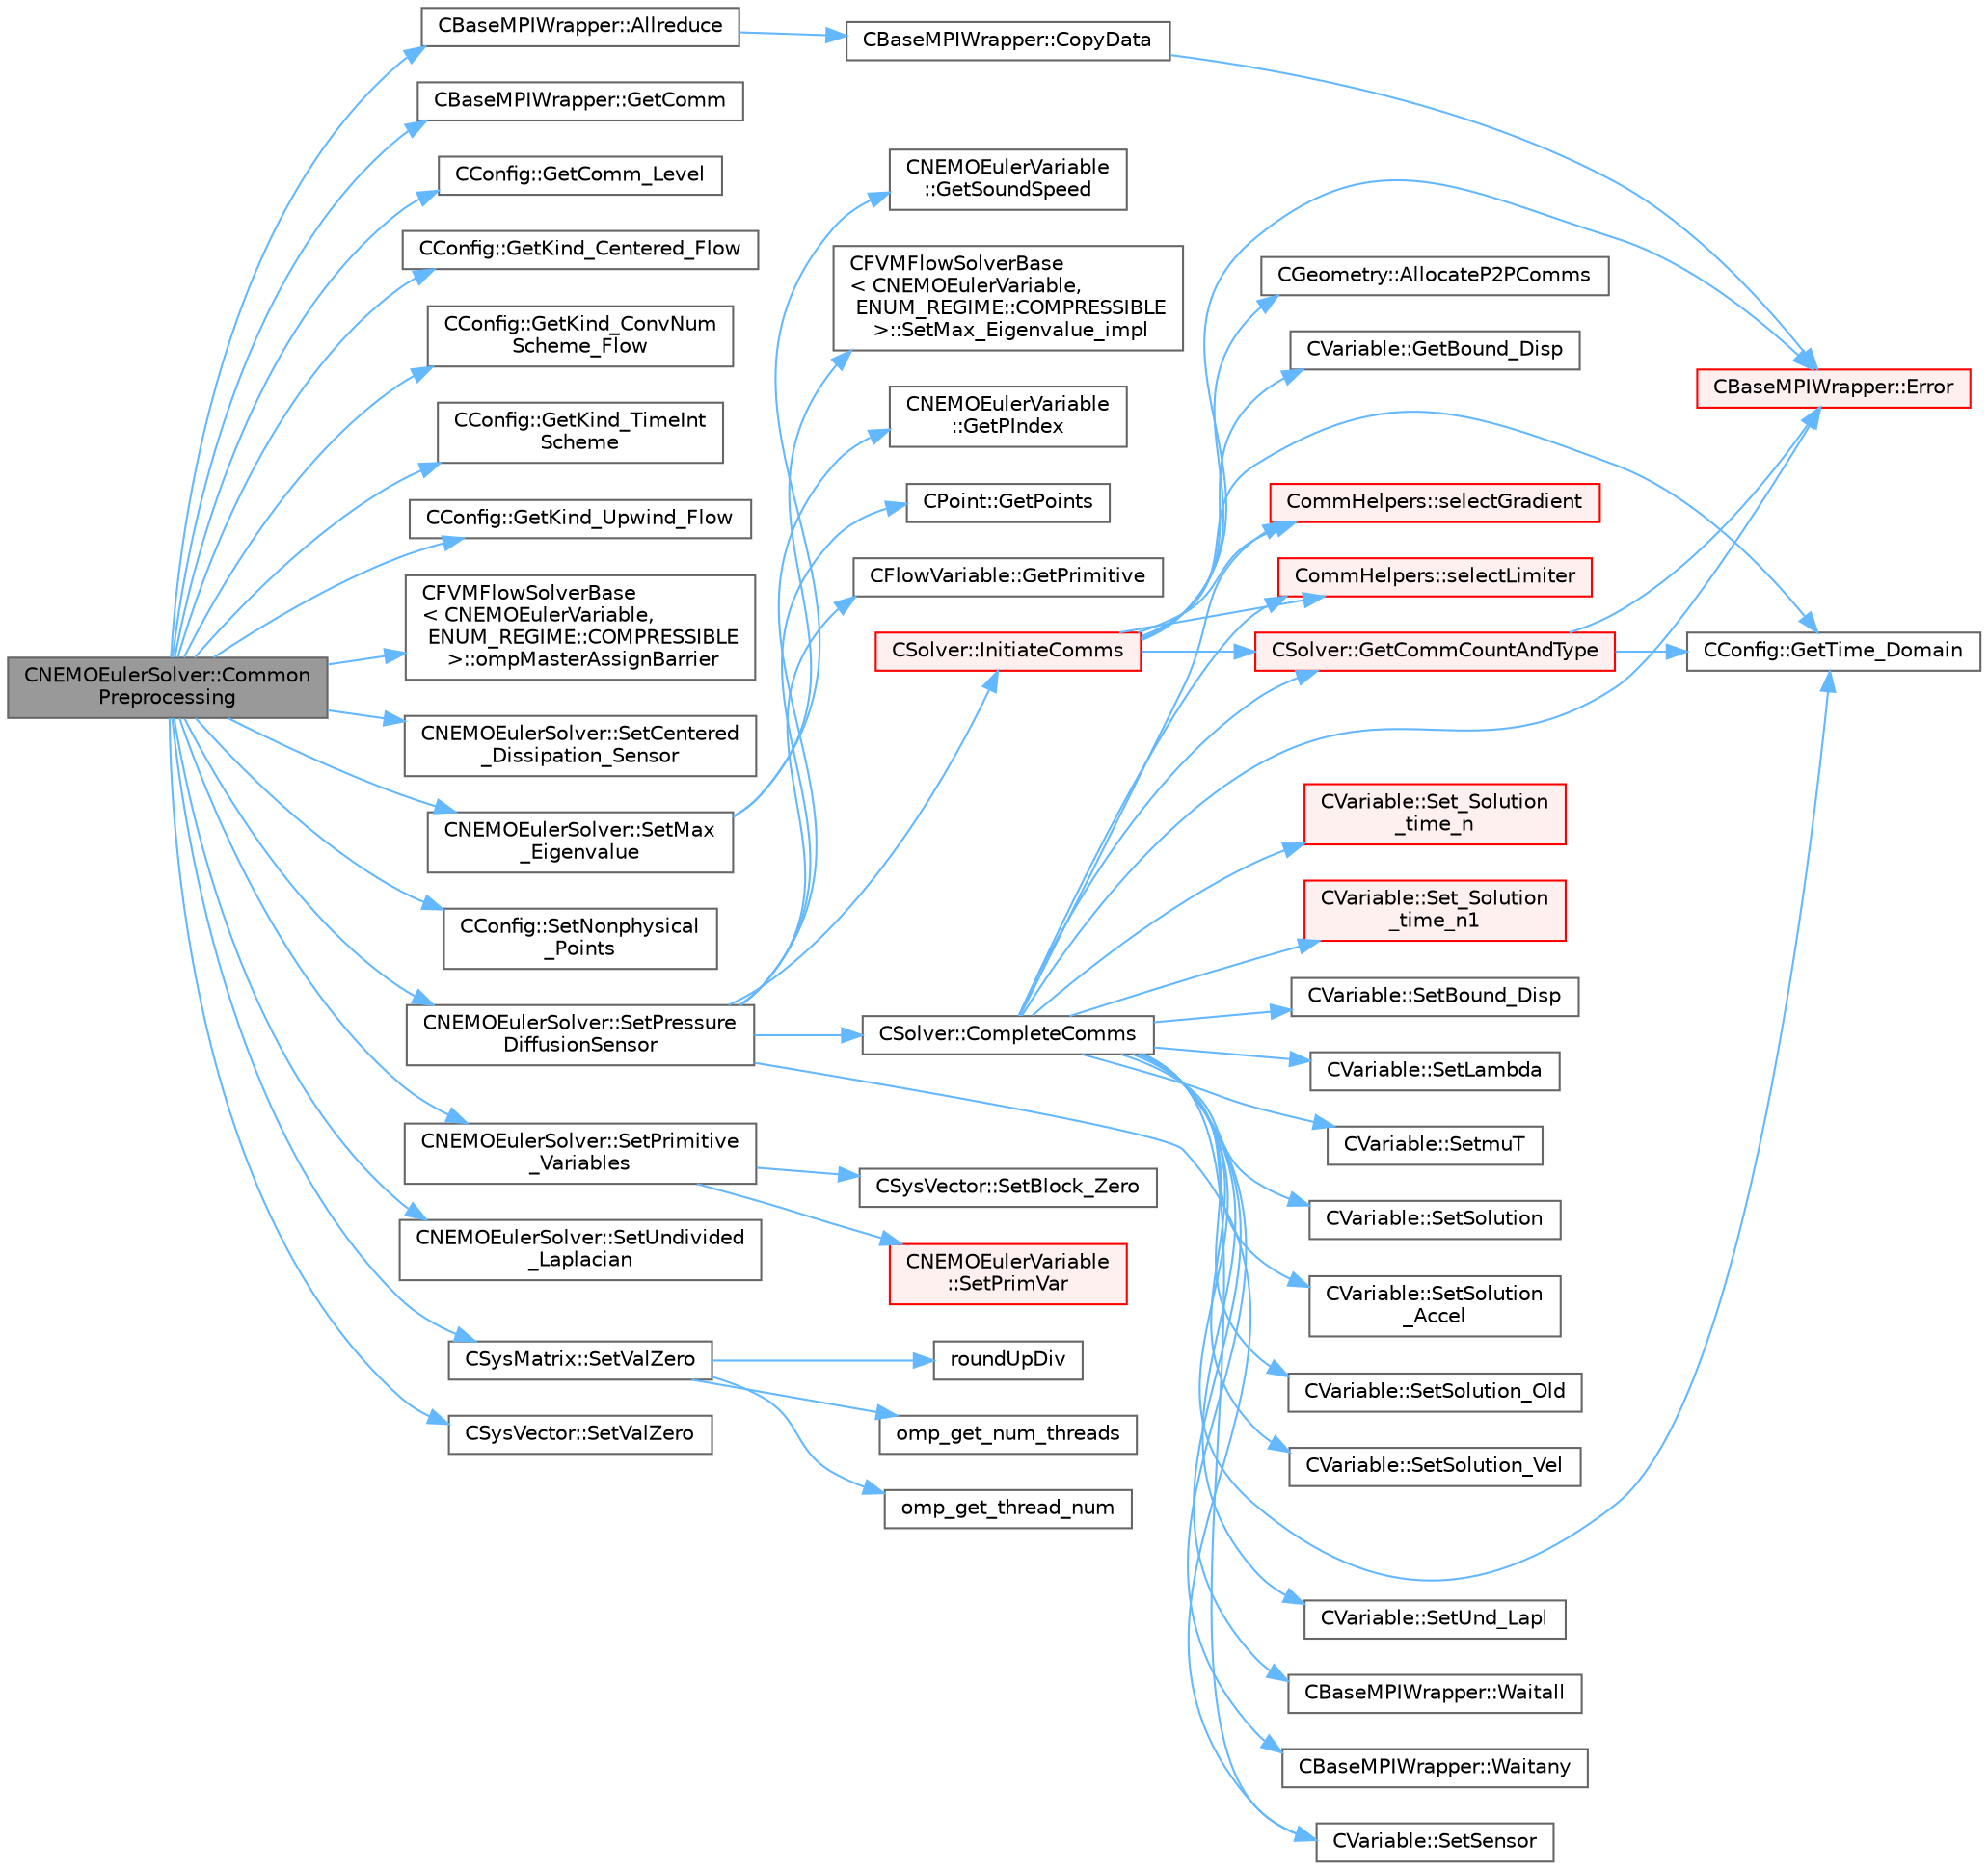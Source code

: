 digraph "CNEMOEulerSolver::CommonPreprocessing"
{
 // LATEX_PDF_SIZE
  bgcolor="transparent";
  edge [fontname=Helvetica,fontsize=10,labelfontname=Helvetica,labelfontsize=10];
  node [fontname=Helvetica,fontsize=10,shape=box,height=0.2,width=0.4];
  rankdir="LR";
  Node1 [id="Node000001",label="CNEMOEulerSolver::Common\lPreprocessing",height=0.2,width=0.4,color="gray40", fillcolor="grey60", style="filled", fontcolor="black",tooltip="Preprocessing actions common to the Euler and NS solvers."];
  Node1 -> Node2 [id="edge1_Node000001_Node000002",color="steelblue1",style="solid",tooltip=" "];
  Node2 [id="Node000002",label="CBaseMPIWrapper::Allreduce",height=0.2,width=0.4,color="grey40", fillcolor="white", style="filled",URL="$classCBaseMPIWrapper.html#a381d4b3738c09d92ee1ae9f89715b541",tooltip=" "];
  Node2 -> Node3 [id="edge2_Node000002_Node000003",color="steelblue1",style="solid",tooltip=" "];
  Node3 [id="Node000003",label="CBaseMPIWrapper::CopyData",height=0.2,width=0.4,color="grey40", fillcolor="white", style="filled",URL="$classCBaseMPIWrapper.html#a3c28692a4cab67ad0f81d18273db3d23",tooltip=" "];
  Node3 -> Node4 [id="edge3_Node000003_Node000004",color="steelblue1",style="solid",tooltip=" "];
  Node4 [id="Node000004",label="CBaseMPIWrapper::Error",height=0.2,width=0.4,color="red", fillcolor="#FFF0F0", style="filled",URL="$classCBaseMPIWrapper.html#a04457c47629bda56704e6a8804833eeb",tooltip=" "];
  Node1 -> Node6 [id="edge4_Node000001_Node000006",color="steelblue1",style="solid",tooltip=" "];
  Node6 [id="Node000006",label="CBaseMPIWrapper::GetComm",height=0.2,width=0.4,color="grey40", fillcolor="white", style="filled",URL="$classCBaseMPIWrapper.html#a8154391fc3522954802889d81d4ef5da",tooltip=" "];
  Node1 -> Node7 [id="edge5_Node000001_Node000007",color="steelblue1",style="solid",tooltip=" "];
  Node7 [id="Node000007",label="CConfig::GetComm_Level",height=0.2,width=0.4,color="grey40", fillcolor="white", style="filled",URL="$classCConfig.html#aa495414133c826e5f6651d4ce82d0ef6",tooltip="Get the level of MPI communications to be performed."];
  Node1 -> Node8 [id="edge6_Node000001_Node000008",color="steelblue1",style="solid",tooltip=" "];
  Node8 [id="Node000008",label="CConfig::GetKind_Centered_Flow",height=0.2,width=0.4,color="grey40", fillcolor="white", style="filled",URL="$classCConfig.html#ac98947febf35f20117815114d9371593",tooltip="Get the kind of center convective numerical scheme for the flow equations."];
  Node1 -> Node9 [id="edge7_Node000001_Node000009",color="steelblue1",style="solid",tooltip=" "];
  Node9 [id="Node000009",label="CConfig::GetKind_ConvNum\lScheme_Flow",height=0.2,width=0.4,color="grey40", fillcolor="white", style="filled",URL="$classCConfig.html#ac664a20b0a09ab14844dc6326290f0a0",tooltip="Get the kind of convective numerical scheme for the flow equations (centered or upwind)."];
  Node1 -> Node10 [id="edge8_Node000001_Node000010",color="steelblue1",style="solid",tooltip=" "];
  Node10 [id="Node000010",label="CConfig::GetKind_TimeInt\lScheme",height=0.2,width=0.4,color="grey40", fillcolor="white", style="filled",URL="$classCConfig.html#ad16f71356f146b530fb1fbb45444525c",tooltip="Get the kind of time integration method."];
  Node1 -> Node11 [id="edge9_Node000001_Node000011",color="steelblue1",style="solid",tooltip=" "];
  Node11 [id="Node000011",label="CConfig::GetKind_Upwind_Flow",height=0.2,width=0.4,color="grey40", fillcolor="white", style="filled",URL="$classCConfig.html#a077d982f11185a84929f8fec40b79938",tooltip="Get the kind of upwind convective numerical scheme for the flow equations."];
  Node1 -> Node12 [id="edge10_Node000001_Node000012",color="steelblue1",style="solid",tooltip=" "];
  Node12 [id="Node000012",label="CFVMFlowSolverBase\l\< CNEMOEulerVariable,\l ENUM_REGIME::COMPRESSIBLE\l \>::ompMasterAssignBarrier",height=0.2,width=0.4,color="grey40", fillcolor="white", style="filled",URL="$classCFVMFlowSolverBase.html#a1b0175f84e884c015bf48e2e6e7c78bd",tooltip="Utility to set the value of a member variables safely, and so that the new values are seen by all thr..."];
  Node1 -> Node13 [id="edge11_Node000001_Node000013",color="steelblue1",style="solid",tooltip=" "];
  Node13 [id="Node000013",label="CNEMOEulerSolver::SetCentered\l_Dissipation_Sensor",height=0.2,width=0.4,color="grey40", fillcolor="white", style="filled",URL="$classCNEMOEulerSolver.html#a49c4b75eafacb880053564f5c9564276",tooltip="Compute a pressure sensor switch."];
  Node1 -> Node14 [id="edge12_Node000001_Node000014",color="steelblue1",style="solid",tooltip=" "];
  Node14 [id="Node000014",label="CNEMOEulerSolver::SetMax\l_Eigenvalue",height=0.2,width=0.4,color="grey40", fillcolor="white", style="filled",URL="$classCNEMOEulerSolver.html#aa07c0832428ab3bb9aef437d98f1fd26",tooltip="Set the maximum value of the eigenvalue."];
  Node14 -> Node15 [id="edge13_Node000014_Node000015",color="steelblue1",style="solid",tooltip=" "];
  Node15 [id="Node000015",label="CNEMOEulerVariable\l::GetSoundSpeed",height=0.2,width=0.4,color="grey40", fillcolor="white", style="filled",URL="$classCNEMOEulerVariable.html#ace88c30d7e9a0e48b713e073d1b92a8c",tooltip="Get the speed of the sound."];
  Node14 -> Node16 [id="edge14_Node000014_Node000016",color="steelblue1",style="solid",tooltip=" "];
  Node16 [id="Node000016",label="CFVMFlowSolverBase\l\< CNEMOEulerVariable,\l ENUM_REGIME::COMPRESSIBLE\l \>::SetMax_Eigenvalue_impl",height=0.2,width=0.4,color="grey40", fillcolor="white", style="filled",URL="$classCFVMFlowSolverBase.html#adc3a96a8ca25902058864c18b533192d",tooltip="Compute the max eigenvalue, gemeric implementation."];
  Node1 -> Node17 [id="edge15_Node000001_Node000017",color="steelblue1",style="solid",tooltip=" "];
  Node17 [id="Node000017",label="CConfig::SetNonphysical\l_Points",height=0.2,width=0.4,color="grey40", fillcolor="white", style="filled",URL="$classCConfig.html#a434fe0922532828b7e40ded865c5ce51",tooltip="Set the current number of non-physical nodes in the solution."];
  Node1 -> Node18 [id="edge16_Node000001_Node000018",color="steelblue1",style="solid",tooltip=" "];
  Node18 [id="Node000018",label="CNEMOEulerSolver::SetPressure\lDiffusionSensor",height=0.2,width=0.4,color="grey40", fillcolor="white", style="filled",URL="$classCNEMOEulerSolver.html#ae3b9dab24a842ae04b745c5303ec52aa",tooltip="Compute the Pressure sensor for NEMO schemes."];
  Node18 -> Node19 [id="edge17_Node000018_Node000019",color="steelblue1",style="solid",tooltip=" "];
  Node19 [id="Node000019",label="CSolver::CompleteComms",height=0.2,width=0.4,color="grey40", fillcolor="white", style="filled",URL="$classCSolver.html#a6891c839827efbebdcbf9a349f4da92c",tooltip="Routine to complete the set of non-blocking communications launched by InitiateComms() and unpacking ..."];
  Node19 -> Node4 [id="edge18_Node000019_Node000004",color="steelblue1",style="solid",tooltip=" "];
  Node19 -> Node20 [id="edge19_Node000019_Node000020",color="steelblue1",style="solid",tooltip=" "];
  Node20 [id="Node000020",label="CSolver::GetCommCountAndType",height=0.2,width=0.4,color="red", fillcolor="#FFF0F0", style="filled",URL="$classCSolver.html#a56fdda7e77a14dfc70449ecef91336e7",tooltip="Helper function to define the type and number of variables per point for each communication type."];
  Node20 -> Node4 [id="edge20_Node000020_Node000004",color="steelblue1",style="solid",tooltip=" "];
  Node20 -> Node22 [id="edge21_Node000020_Node000022",color="steelblue1",style="solid",tooltip=" "];
  Node22 [id="Node000022",label="CConfig::GetTime_Domain",height=0.2,width=0.4,color="grey40", fillcolor="white", style="filled",URL="$classCConfig.html#a85d2e3cf43b77c63642c40c235b853f3",tooltip="Check if the multizone problem is solved for time domain."];
  Node19 -> Node22 [id="edge22_Node000019_Node000022",color="steelblue1",style="solid",tooltip=" "];
  Node19 -> Node23 [id="edge23_Node000019_Node000023",color="steelblue1",style="solid",tooltip=" "];
  Node23 [id="Node000023",label="CommHelpers::selectGradient",height=0.2,width=0.4,color="red", fillcolor="#FFF0F0", style="filled",URL="$namespaceCommHelpers.html#a691c54929c54c5e0b153a99f22217c8b",tooltip=" "];
  Node19 -> Node28 [id="edge24_Node000019_Node000028",color="steelblue1",style="solid",tooltip=" "];
  Node28 [id="Node000028",label="CommHelpers::selectLimiter",height=0.2,width=0.4,color="red", fillcolor="#FFF0F0", style="filled",URL="$namespaceCommHelpers.html#a88e9c22d59034b9b975cd978e1d99db1",tooltip=" "];
  Node19 -> Node32 [id="edge25_Node000019_Node000032",color="steelblue1",style="solid",tooltip=" "];
  Node32 [id="Node000032",label="CVariable::Set_Solution\l_time_n",height=0.2,width=0.4,color="red", fillcolor="#FFF0F0", style="filled",URL="$classCVariable.html#abf55f051089ec13d9c0422ed3389a9dc",tooltip="Set the variable solution at time n."];
  Node19 -> Node36 [id="edge26_Node000019_Node000036",color="steelblue1",style="solid",tooltip=" "];
  Node36 [id="Node000036",label="CVariable::Set_Solution\l_time_n1",height=0.2,width=0.4,color="red", fillcolor="#FFF0F0", style="filled",URL="$classCVariable.html#a527a337871bb37c3bb2df40c2b946884",tooltip="Set the variable solution at time n-1."];
  Node19 -> Node37 [id="edge27_Node000019_Node000037",color="steelblue1",style="solid",tooltip=" "];
  Node37 [id="Node000037",label="CVariable::SetBound_Disp",height=0.2,width=0.4,color="grey40", fillcolor="white", style="filled",URL="$classCVariable.html#a840431a0403b4bddd0a99dbfdf365795",tooltip="A virtual member. Set the boundary displacement."];
  Node19 -> Node38 [id="edge28_Node000019_Node000038",color="steelblue1",style="solid",tooltip=" "];
  Node38 [id="Node000038",label="CVariable::SetLambda",height=0.2,width=0.4,color="grey40", fillcolor="white", style="filled",URL="$classCVariable.html#afc0086076d62561f31a39f774c297428",tooltip="Set the value of the spectral radius."];
  Node19 -> Node39 [id="edge29_Node000019_Node000039",color="steelblue1",style="solid",tooltip=" "];
  Node39 [id="Node000039",label="CVariable::SetmuT",height=0.2,width=0.4,color="grey40", fillcolor="white", style="filled",URL="$classCVariable.html#a91256a1e927c5a529d853d0f127243de",tooltip="Set the value of the eddy viscosity."];
  Node19 -> Node40 [id="edge30_Node000019_Node000040",color="steelblue1",style="solid",tooltip=" "];
  Node40 [id="Node000040",label="CVariable::SetSensor",height=0.2,width=0.4,color="grey40", fillcolor="white", style="filled",URL="$classCVariable.html#a79ebe4ea3cc8eccd8b004256c5492a9e",tooltip="Set pressure sensor."];
  Node19 -> Node41 [id="edge31_Node000019_Node000041",color="steelblue1",style="solid",tooltip=" "];
  Node41 [id="Node000041",label="CVariable::SetSolution",height=0.2,width=0.4,color="grey40", fillcolor="white", style="filled",URL="$classCVariable.html#a22fbbd7bc6491672843000644a05c6a5",tooltip="Set the value of the solution, all variables."];
  Node19 -> Node42 [id="edge32_Node000019_Node000042",color="steelblue1",style="solid",tooltip=" "];
  Node42 [id="Node000042",label="CVariable::SetSolution\l_Accel",height=0.2,width=0.4,color="grey40", fillcolor="white", style="filled",URL="$classCVariable.html#af87029baec777039085fb1ff17ee9555",tooltip="Set the value of the acceleration (Structural Analysis)."];
  Node19 -> Node43 [id="edge33_Node000019_Node000043",color="steelblue1",style="solid",tooltip=" "];
  Node43 [id="Node000043",label="CVariable::SetSolution_Old",height=0.2,width=0.4,color="grey40", fillcolor="white", style="filled",URL="$classCVariable.html#a6ee4d8d450971204cc054a33d6473732",tooltip="Set the value of the old solution."];
  Node19 -> Node44 [id="edge34_Node000019_Node000044",color="steelblue1",style="solid",tooltip=" "];
  Node44 [id="Node000044",label="CVariable::SetSolution_Vel",height=0.2,width=0.4,color="grey40", fillcolor="white", style="filled",URL="$classCVariable.html#a5c1430d98acd399f1371f23e6fae053f",tooltip="Set the value of the velocity (Structural Analysis)."];
  Node19 -> Node45 [id="edge35_Node000019_Node000045",color="steelblue1",style="solid",tooltip=" "];
  Node45 [id="Node000045",label="CVariable::SetUnd_Lapl",height=0.2,width=0.4,color="grey40", fillcolor="white", style="filled",URL="$classCVariable.html#a70f0c6e3ddcf2fdcde3b90f217a0d4a3",tooltip="Set a value to the undivided laplacian."];
  Node19 -> Node46 [id="edge36_Node000019_Node000046",color="steelblue1",style="solid",tooltip=" "];
  Node46 [id="Node000046",label="CBaseMPIWrapper::Waitall",height=0.2,width=0.4,color="grey40", fillcolor="white", style="filled",URL="$classCBaseMPIWrapper.html#a01c02f8c0c799ccd15023f0c2c3cae27",tooltip=" "];
  Node19 -> Node47 [id="edge37_Node000019_Node000047",color="steelblue1",style="solid",tooltip=" "];
  Node47 [id="Node000047",label="CBaseMPIWrapper::Waitany",height=0.2,width=0.4,color="grey40", fillcolor="white", style="filled",URL="$classCBaseMPIWrapper.html#a5f4a1382f625fbbfb2c6224a87591825",tooltip=" "];
  Node18 -> Node48 [id="edge38_Node000018_Node000048",color="steelblue1",style="solid",tooltip=" "];
  Node48 [id="Node000048",label="CNEMOEulerVariable\l::GetPIndex",height=0.2,width=0.4,color="grey40", fillcolor="white", style="filled",URL="$classCNEMOEulerVariable.html#a24cfa7d8f30e0c179e94c2bd147ecb42",tooltip="Retrieves the value of the pressure in the primitive variable vector."];
  Node18 -> Node49 [id="edge39_Node000018_Node000049",color="steelblue1",style="solid",tooltip=" "];
  Node49 [id="Node000049",label="CPoint::GetPoints",height=0.2,width=0.4,color="grey40", fillcolor="white", style="filled",URL="$classCPoint.html#a28c574d1577404bc70199351c1c9c358",tooltip="Get the entire point adjacency information in compressed format (CSR)."];
  Node18 -> Node50 [id="edge40_Node000018_Node000050",color="steelblue1",style="solid",tooltip=" "];
  Node50 [id="Node000050",label="CFlowVariable::GetPrimitive",height=0.2,width=0.4,color="grey40", fillcolor="white", style="filled",URL="$classCFlowVariable.html#a852271c741f1e7cdb1d391941266d344",tooltip="Get a primitive variable."];
  Node18 -> Node51 [id="edge41_Node000018_Node000051",color="steelblue1",style="solid",tooltip=" "];
  Node51 [id="Node000051",label="CSolver::InitiateComms",height=0.2,width=0.4,color="red", fillcolor="#FFF0F0", style="filled",URL="$classCSolver.html#a7c5c26e7f006b4bb7e93582d839cf09d",tooltip="Routine to load a solver quantity into the data structures for MPI point-to-point communication and t..."];
  Node51 -> Node52 [id="edge42_Node000051_Node000052",color="steelblue1",style="solid",tooltip=" "];
  Node52 [id="Node000052",label="CGeometry::AllocateP2PComms",height=0.2,width=0.4,color="grey40", fillcolor="white", style="filled",URL="$classCGeometry.html#ab8d78a9f4017431b7542e154f58a7e63",tooltip="Routine to allocate buffers for point-to-point MPI communications. Also called to dynamically realloc..."];
  Node51 -> Node4 [id="edge43_Node000051_Node000004",color="steelblue1",style="solid",tooltip=" "];
  Node51 -> Node53 [id="edge44_Node000051_Node000053",color="steelblue1",style="solid",tooltip=" "];
  Node53 [id="Node000053",label="CVariable::GetBound_Disp",height=0.2,width=0.4,color="grey40", fillcolor="white", style="filled",URL="$classCVariable.html#a7e382eae45700e5c1e8973292c08f128",tooltip="A virtual member. Get the value of the displacement imposed at the boundary."];
  Node51 -> Node20 [id="edge45_Node000051_Node000020",color="steelblue1",style="solid",tooltip=" "];
  Node51 -> Node22 [id="edge46_Node000051_Node000022",color="steelblue1",style="solid",tooltip=" "];
  Node51 -> Node23 [id="edge47_Node000051_Node000023",color="steelblue1",style="solid",tooltip=" "];
  Node51 -> Node28 [id="edge48_Node000051_Node000028",color="steelblue1",style="solid",tooltip=" "];
  Node18 -> Node40 [id="edge49_Node000018_Node000040",color="steelblue1",style="solid",tooltip=" "];
  Node1 -> Node68 [id="edge50_Node000001_Node000068",color="steelblue1",style="solid",tooltip=" "];
  Node68 [id="Node000068",label="CNEMOEulerSolver::SetPrimitive\l_Variables",height=0.2,width=0.4,color="grey40", fillcolor="white", style="filled",URL="$classCNEMOEulerSolver.html#aa3498ebe1779c01daf8380d6a7d0aa7d",tooltip="Computes primitive variables."];
  Node68 -> Node69 [id="edge51_Node000068_Node000069",color="steelblue1",style="solid",tooltip=" "];
  Node69 [id="Node000069",label="CSysVector::SetBlock_Zero",height=0.2,width=0.4,color="grey40", fillcolor="white", style="filled",URL="$classCSysVector.html#a9990ad4ea225c98a1af50e00fecbc56f",tooltip="Set the values to zero for one block."];
  Node68 -> Node70 [id="edge52_Node000068_Node000070",color="steelblue1",style="solid",tooltip=" "];
  Node70 [id="Node000070",label="CNEMOEulerVariable\l::SetPrimVar",height=0.2,width=0.4,color="red", fillcolor="#FFF0F0", style="filled",URL="$classCNEMOEulerVariable.html#aaf86b1f3586f5b0b8015ddf1311d7ce4",tooltip="Set all the primitive variables for compressible flows."];
  Node1 -> Node91 [id="edge53_Node000001_Node000091",color="steelblue1",style="solid",tooltip=" "];
  Node91 [id="Node000091",label="CNEMOEulerSolver::SetUndivided\l_Laplacian",height=0.2,width=0.4,color="grey40", fillcolor="white", style="filled",URL="$classCNEMOEulerSolver.html#a2a62d72d39fe27988a7ee2d1b78ebdf8",tooltip="Set the value of undivided laplacian."];
  Node1 -> Node92 [id="edge54_Node000001_Node000092",color="steelblue1",style="solid",tooltip=" "];
  Node92 [id="Node000092",label="CSysMatrix::SetValZero",height=0.2,width=0.4,color="grey40", fillcolor="white", style="filled",URL="$classCSysMatrix.html#a8f974ad2e089dccfc99ea21a4ef5a819",tooltip="Sets to zero all the entries of the sparse matrix."];
  Node92 -> Node93 [id="edge55_Node000092_Node000093",color="steelblue1",style="solid",tooltip=" "];
  Node93 [id="Node000093",label="omp_get_num_threads",height=0.2,width=0.4,color="grey40", fillcolor="white", style="filled",URL="$omp__structure_8hpp.html#a15e588e219ac407d67b02755aab67506",tooltip="Number of threads in current team."];
  Node92 -> Node94 [id="edge56_Node000092_Node000094",color="steelblue1",style="solid",tooltip=" "];
  Node94 [id="Node000094",label="omp_get_thread_num",height=0.2,width=0.4,color="grey40", fillcolor="white", style="filled",URL="$omp__structure_8hpp.html#aad63dd7e34961dbbd2e8774e7f6bc2d0",tooltip="Index of current thread, akin to MPI rank."];
  Node92 -> Node95 [id="edge57_Node000092_Node000095",color="steelblue1",style="solid",tooltip=" "];
  Node95 [id="Node000095",label="roundUpDiv",height=0.2,width=0.4,color="grey40", fillcolor="white", style="filled",URL="$omp__structure_8hpp.html#a1c00281f52b615b111a4990b2d2a5157",tooltip="Integer division rounding up."];
  Node1 -> Node96 [id="edge58_Node000001_Node000096",color="steelblue1",style="solid",tooltip=" "];
  Node96 [id="Node000096",label="CSysVector::SetValZero",height=0.2,width=0.4,color="grey40", fillcolor="white", style="filled",URL="$classCSysVector.html#aa179ddab500faadee96bebecff9e201d",tooltip="Sets to zero all the entries of the vector."];
}

